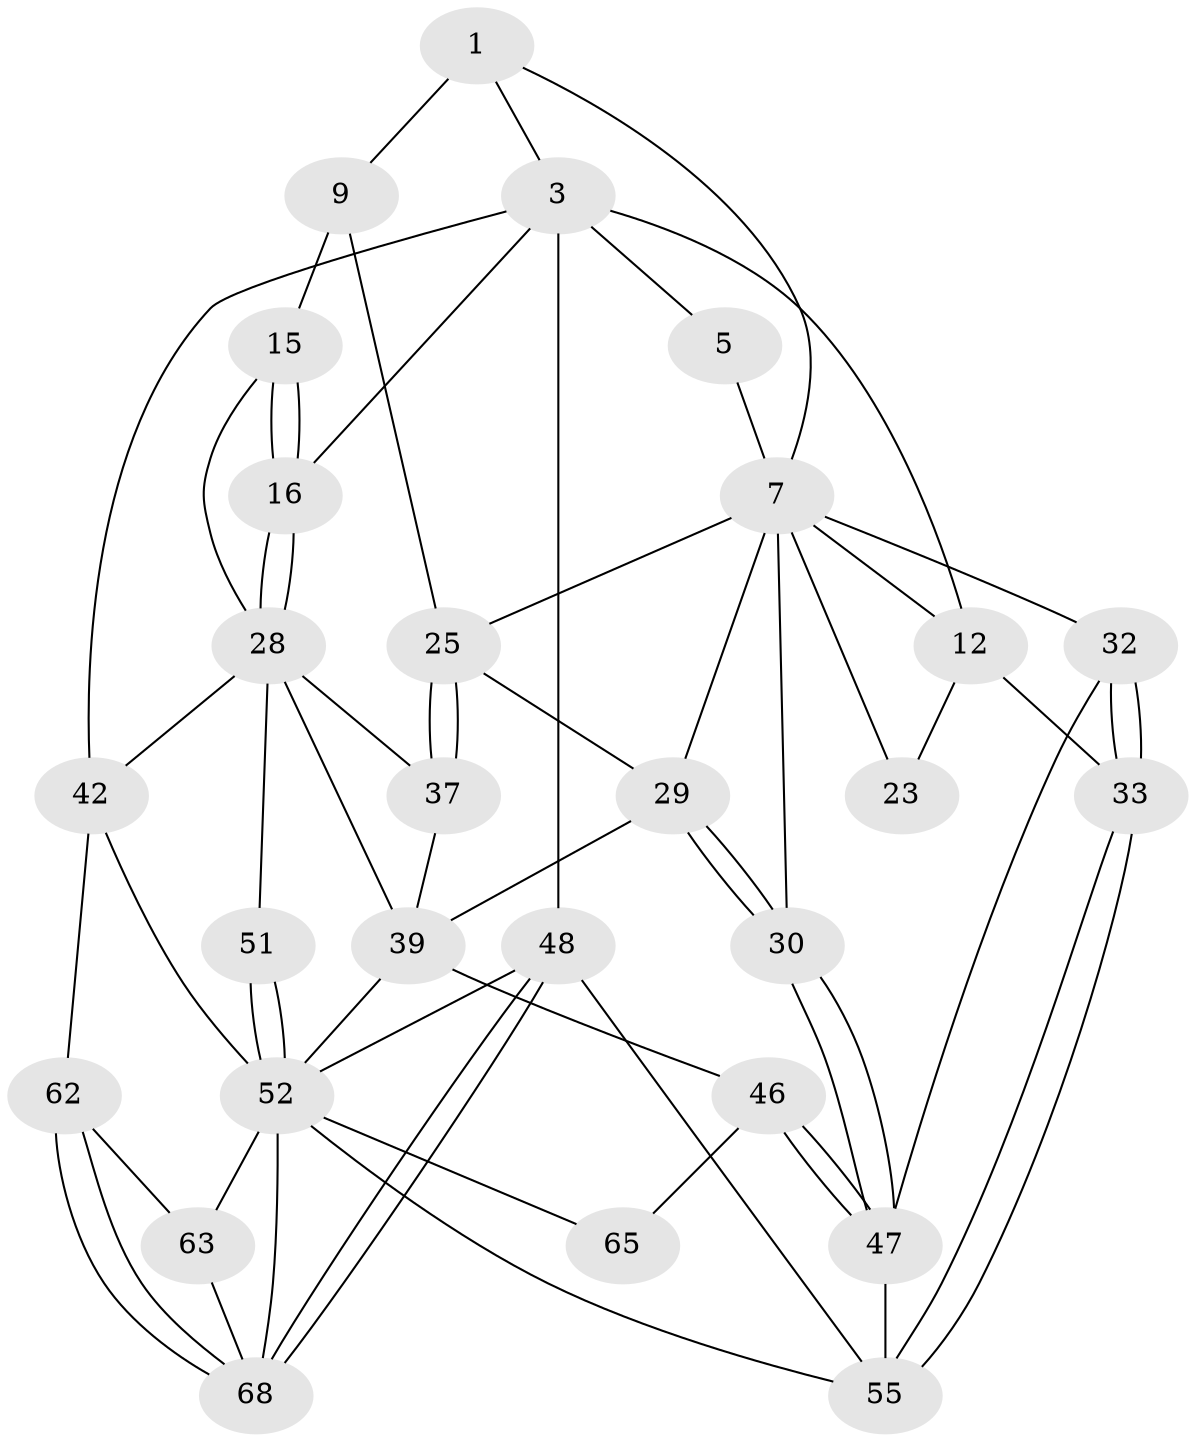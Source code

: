 // original degree distribution, {3: 0.041666666666666664, 4: 0.25, 5: 0.4583333333333333, 6: 0.25}
// Generated by graph-tools (version 1.1) at 2025/21/03/04/25 18:21:13]
// undirected, 28 vertices, 64 edges
graph export_dot {
graph [start="1"]
  node [color=gray90,style=filled];
  1 [pos="+0.5020827133491468+0",super="+2+6"];
  3 [pos="+1+0",super="+4+17"];
  5 [pos="+0.2878116049061603+0"];
  7 [pos="+0.28225779139355744+0.1924847616260322",super="+8+20"];
  9 [pos="+0.718186395055054+0.15240473257873777",super="+14+10"];
  12 [pos="+0+0.0806358850541153",super="+13+24"];
  15 [pos="+1+0.03204156064051158",super="+18"];
  16 [pos="+1+0"];
  23 [pos="+0.13127839940741712+0.2295117494806401"];
  25 [pos="+0.552568455198723+0.2951222181929048",super="+26"];
  28 [pos="+0.8088819572915075+0.36666904770839004",super="+35"];
  29 [pos="+0.3735189086762297+0.4451602884837121",super="+38"];
  30 [pos="+0.3568554294806186+0.4642326244291887"];
  32 [pos="+0.01990997665697222+0.4820320333965504",super="+34"];
  33 [pos="+0+0.46918042962805107"];
  37 [pos="+0.6531695553551313+0.5143498515843242"];
  39 [pos="+0.5252875043533874+0.4942526744675803",super="+44"];
  42 [pos="+0.9193663330939714+0.5088687860525388",super="+59"];
  46 [pos="+0.30292591407928676+0.6266137404532349",super="+61"];
  47 [pos="+0.30243985047628896+0.6255489247668401",super="+49"];
  48 [pos="+1+1",super="+56"];
  51 [pos="+0.6652397720924665+0.6319294446567296"];
  52 [pos="+0.6633775276391516+0.7150029473606836",super="+53"];
  55 [pos="+0+1",super="+58"];
  62 [pos="+0.8065797402703886+0.8471523735512761"];
  63 [pos="+0.7872671605819029+0.8469601455414155"];
  65 [pos="+0.4589149459695214+0.9315555049479831"];
  68 [pos="+1+1",super="+69"];
  1 -- 3;
  1 -- 9 [weight=2];
  1 -- 7;
  3 -- 48 [weight=3];
  3 -- 12;
  3 -- 5;
  3 -- 16;
  3 -- 42 [weight=2];
  5 -- 7;
  7 -- 12;
  7 -- 32 [weight=2];
  7 -- 23;
  7 -- 25;
  7 -- 29;
  7 -- 30;
  9 -- 15 [weight=3];
  9 -- 25;
  12 -- 23 [weight=2];
  12 -- 33;
  15 -- 16;
  15 -- 16;
  15 -- 28;
  16 -- 28;
  16 -- 28;
  25 -- 37;
  25 -- 37;
  25 -- 29;
  28 -- 51 [weight=2];
  28 -- 37;
  28 -- 39;
  28 -- 42;
  29 -- 30;
  29 -- 30;
  29 -- 39;
  30 -- 47;
  30 -- 47;
  32 -- 33;
  32 -- 33;
  32 -- 47;
  33 -- 55;
  33 -- 55;
  37 -- 39;
  39 -- 46;
  39 -- 52;
  42 -- 52;
  42 -- 62;
  46 -- 47 [weight=2];
  46 -- 47;
  46 -- 65;
  47 -- 55;
  48 -- 68;
  48 -- 68;
  48 -- 55;
  48 -- 52;
  51 -- 52;
  51 -- 52;
  52 -- 65 [weight=2];
  52 -- 55;
  52 -- 63;
  52 -- 68;
  62 -- 63;
  62 -- 68;
  62 -- 68;
  63 -- 68;
}

